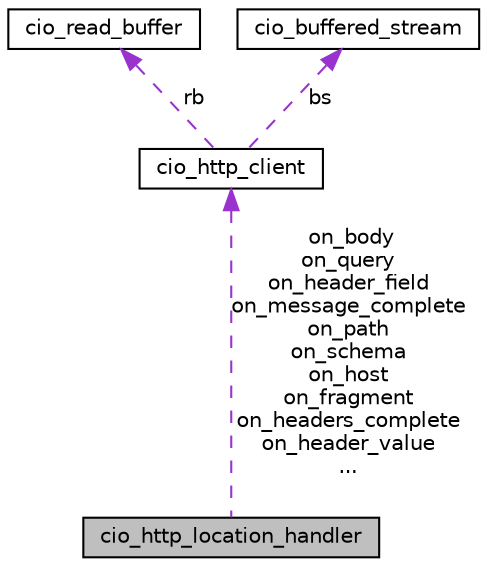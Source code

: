 digraph "cio_http_location_handler"
{
  edge [fontname="Helvetica",fontsize="10",labelfontname="Helvetica",labelfontsize="10"];
  node [fontname="Helvetica",fontsize="10",shape=record];
  Node1 [label="cio_http_location_handler",height=0.2,width=0.4,color="black", fillcolor="grey75", style="filled", fontcolor="black"];
  Node2 -> Node1 [dir="back",color="darkorchid3",fontsize="10",style="dashed",label=" on_body\non_query\non_header_field\non_message_complete\non_path\non_schema\non_host\non_fragment\non_headers_complete\non_header_value\n..." ,fontname="Helvetica"];
  Node2 [label="cio_http_client",height=0.2,width=0.4,color="black", fillcolor="white", style="filled",URL="$structcio__http__client.html",tooltip="A cio_http_client struct represents an HTTP client connection. "];
  Node3 -> Node2 [dir="back",color="darkorchid3",fontsize="10",style="dashed",label=" rb" ,fontname="Helvetica"];
  Node3 [label="cio_read_buffer",height=0.2,width=0.4,color="black", fillcolor="white", style="filled",URL="$structcio__read__buffer.html",tooltip="An opaque structure encapsulationg a read buffer. "];
  Node4 -> Node2 [dir="back",color="darkorchid3",fontsize="10",style="dashed",label=" bs" ,fontname="Helvetica"];
  Node4 [label="cio_buffered_stream",height=0.2,width=0.4,color="black", fillcolor="white", style="filled",URL="$structcio__buffered__stream.html"];
}
